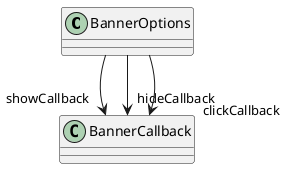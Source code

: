 @startuml
class BannerOptions {
}
BannerOptions --> "showCallback" BannerCallback
BannerOptions --> "hideCallback" BannerCallback
BannerOptions --> "clickCallback" BannerCallback
@enduml
